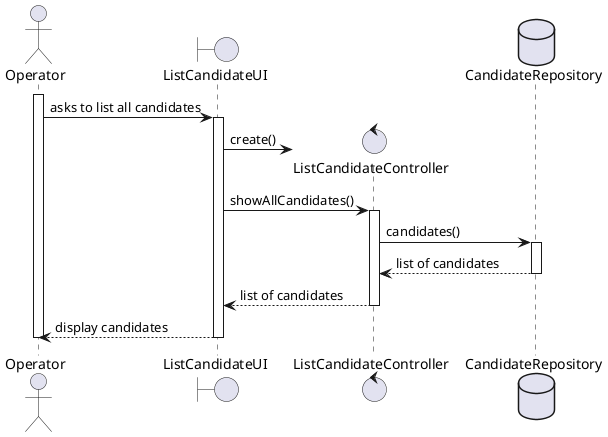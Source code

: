 @startuml

actor Operator as User

boundary "ListCandidateUI" as UI
control "ListCandidateController" as Controller
database "CandidateRepository" as Candidate

activate User
User -> UI : asks to list all candidates
activate UI
UI -> Controller** : create()
UI -> Controller : showAllCandidates()

activate Controller
Controller -> Candidate : candidates()
activate Candidate
Candidate --> Controller : list of candidates
deactivate Candidate
Controller --> UI : list of candidates
deactivate Controller

UI --> User : display candidates
deactivate UI
deactivate User

@enduml
